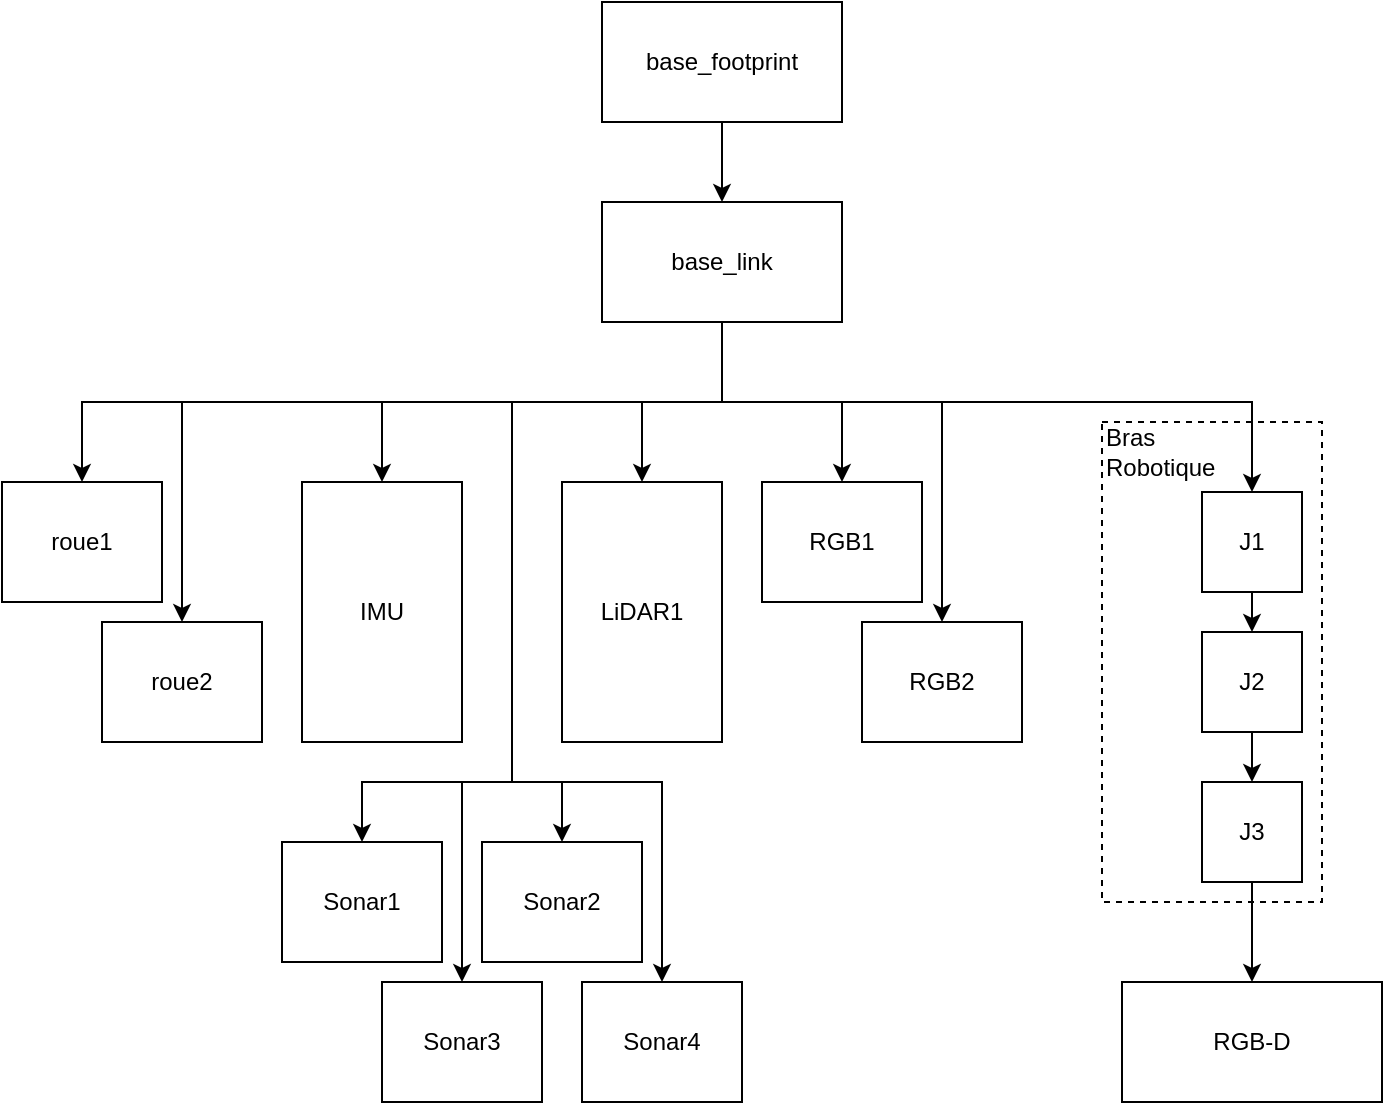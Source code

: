 <mxfile version="14.8.3" type="device"><diagram id="mxgckEkmSSJoufFjVqFJ" name="Page-1"><mxGraphModel dx="1355" dy="778" grid="1" gridSize="10" guides="1" tooltips="1" connect="1" arrows="1" fold="1" page="1" pageScale="1" pageWidth="850" pageHeight="1100" math="0" shadow="0"><root><mxCell id="0"/><mxCell id="1" parent="0"/><mxCell id="mMxKqhiSLTRqTdukBa-g-11" style="edgeStyle=orthogonalEdgeStyle;rounded=0;orthogonalLoop=1;jettySize=auto;html=1;entryX=0.5;entryY=0;entryDx=0;entryDy=0;" edge="1" parent="1" source="mMxKqhiSLTRqTdukBa-g-1" target="mMxKqhiSLTRqTdukBa-g-2"><mxGeometry relative="1" as="geometry"/></mxCell><mxCell id="mMxKqhiSLTRqTdukBa-g-1" value="base_footprint" style="rounded=0;whiteSpace=wrap;html=1;" vertex="1" parent="1"><mxGeometry x="350" y="40" width="120" height="60" as="geometry"/></mxCell><mxCell id="mMxKqhiSLTRqTdukBa-g-7" style="edgeStyle=orthogonalEdgeStyle;rounded=0;orthogonalLoop=1;jettySize=auto;html=1;entryX=0.5;entryY=0;entryDx=0;entryDy=0;exitX=0.5;exitY=1;exitDx=0;exitDy=0;" edge="1" parent="1" source="mMxKqhiSLTRqTdukBa-g-2" target="mMxKqhiSLTRqTdukBa-g-3"><mxGeometry relative="1" as="geometry"><Array as="points"><mxPoint x="410" y="240"/><mxPoint x="90" y="240"/></Array></mxGeometry></mxCell><mxCell id="mMxKqhiSLTRqTdukBa-g-8" style="edgeStyle=orthogonalEdgeStyle;rounded=0;orthogonalLoop=1;jettySize=auto;html=1;entryX=0.5;entryY=0;entryDx=0;entryDy=0;exitX=0.5;exitY=1;exitDx=0;exitDy=0;" edge="1" parent="1" source="mMxKqhiSLTRqTdukBa-g-2" target="mMxKqhiSLTRqTdukBa-g-6"><mxGeometry relative="1" as="geometry"><Array as="points"><mxPoint x="410" y="240"/><mxPoint x="140" y="240"/></Array></mxGeometry></mxCell><mxCell id="mMxKqhiSLTRqTdukBa-g-15" style="edgeStyle=orthogonalEdgeStyle;rounded=0;orthogonalLoop=1;jettySize=auto;html=1;exitX=0.5;exitY=1;exitDx=0;exitDy=0;entryX=0.5;entryY=0;entryDx=0;entryDy=0;" edge="1" parent="1" source="mMxKqhiSLTRqTdukBa-g-2" target="mMxKqhiSLTRqTdukBa-g-12"><mxGeometry relative="1" as="geometry"><Array as="points"><mxPoint x="410" y="240"/><mxPoint x="370" y="240"/></Array></mxGeometry></mxCell><mxCell id="mMxKqhiSLTRqTdukBa-g-21" style="edgeStyle=orthogonalEdgeStyle;rounded=0;orthogonalLoop=1;jettySize=auto;html=1;exitX=0.5;exitY=1;exitDx=0;exitDy=0;entryX=0.5;entryY=0;entryDx=0;entryDy=0;" edge="1" parent="1" source="mMxKqhiSLTRqTdukBa-g-2" target="mMxKqhiSLTRqTdukBa-g-17"><mxGeometry relative="1" as="geometry"><Array as="points"><mxPoint x="410" y="240"/><mxPoint x="305" y="240"/><mxPoint x="305" y="430"/><mxPoint x="230" y="430"/></Array></mxGeometry></mxCell><mxCell id="mMxKqhiSLTRqTdukBa-g-22" style="edgeStyle=orthogonalEdgeStyle;rounded=0;orthogonalLoop=1;jettySize=auto;html=1;exitX=0.5;exitY=1;exitDx=0;exitDy=0;entryX=0.5;entryY=0;entryDx=0;entryDy=0;" edge="1" parent="1" source="mMxKqhiSLTRqTdukBa-g-2" target="mMxKqhiSLTRqTdukBa-g-18"><mxGeometry relative="1" as="geometry"><Array as="points"><mxPoint x="410" y="240"/><mxPoint x="305" y="240"/><mxPoint x="305" y="430"/><mxPoint x="280" y="430"/></Array></mxGeometry></mxCell><mxCell id="mMxKqhiSLTRqTdukBa-g-23" style="edgeStyle=orthogonalEdgeStyle;rounded=0;orthogonalLoop=1;jettySize=auto;html=1;exitX=0.5;exitY=1;exitDx=0;exitDy=0;entryX=0.5;entryY=0;entryDx=0;entryDy=0;" edge="1" parent="1" source="mMxKqhiSLTRqTdukBa-g-2" target="mMxKqhiSLTRqTdukBa-g-19"><mxGeometry relative="1" as="geometry"><Array as="points"><mxPoint x="410" y="240"/><mxPoint x="305" y="240"/><mxPoint x="305" y="430"/><mxPoint x="330" y="430"/></Array></mxGeometry></mxCell><mxCell id="mMxKqhiSLTRqTdukBa-g-24" style="edgeStyle=orthogonalEdgeStyle;rounded=0;orthogonalLoop=1;jettySize=auto;html=1;exitX=0.5;exitY=1;exitDx=0;exitDy=0;entryX=0.5;entryY=0;entryDx=0;entryDy=0;" edge="1" parent="1" source="mMxKqhiSLTRqTdukBa-g-2" target="mMxKqhiSLTRqTdukBa-g-20"><mxGeometry relative="1" as="geometry"><Array as="points"><mxPoint x="410" y="240"/><mxPoint x="305" y="240"/><mxPoint x="305" y="430"/><mxPoint x="380" y="430"/></Array></mxGeometry></mxCell><mxCell id="mMxKqhiSLTRqTdukBa-g-26" style="edgeStyle=orthogonalEdgeStyle;rounded=0;orthogonalLoop=1;jettySize=auto;html=1;exitX=0.5;exitY=1;exitDx=0;exitDy=0;entryX=0.5;entryY=0;entryDx=0;entryDy=0;" edge="1" parent="1" source="mMxKqhiSLTRqTdukBa-g-2" target="mMxKqhiSLTRqTdukBa-g-25"><mxGeometry relative="1" as="geometry"/></mxCell><mxCell id="mMxKqhiSLTRqTdukBa-g-31" style="edgeStyle=orthogonalEdgeStyle;rounded=0;orthogonalLoop=1;jettySize=auto;html=1;exitX=0.5;exitY=1;exitDx=0;exitDy=0;" edge="1" parent="1" source="mMxKqhiSLTRqTdukBa-g-2" target="mMxKqhiSLTRqTdukBa-g-27"><mxGeometry relative="1" as="geometry"/></mxCell><mxCell id="mMxKqhiSLTRqTdukBa-g-32" style="edgeStyle=orthogonalEdgeStyle;rounded=0;orthogonalLoop=1;jettySize=auto;html=1;exitX=0.5;exitY=1;exitDx=0;exitDy=0;" edge="1" parent="1" source="mMxKqhiSLTRqTdukBa-g-2" target="mMxKqhiSLTRqTdukBa-g-28"><mxGeometry relative="1" as="geometry"><Array as="points"><mxPoint x="410" y="240"/><mxPoint x="520" y="240"/></Array></mxGeometry></mxCell><mxCell id="mMxKqhiSLTRqTdukBa-g-54" style="edgeStyle=orthogonalEdgeStyle;rounded=0;orthogonalLoop=1;jettySize=auto;html=1;exitX=0.5;exitY=1;exitDx=0;exitDy=0;entryX=0.5;entryY=0;entryDx=0;entryDy=0;" edge="1" parent="1" source="mMxKqhiSLTRqTdukBa-g-2" target="mMxKqhiSLTRqTdukBa-g-49"><mxGeometry relative="1" as="geometry"><Array as="points"><mxPoint x="410" y="240"/><mxPoint x="675" y="240"/></Array></mxGeometry></mxCell><mxCell id="mMxKqhiSLTRqTdukBa-g-2" value="base_link" style="rounded=0;whiteSpace=wrap;html=1;" vertex="1" parent="1"><mxGeometry x="350" y="140" width="120" height="60" as="geometry"/></mxCell><mxCell id="mMxKqhiSLTRqTdukBa-g-3" value="roue1" style="rounded=0;whiteSpace=wrap;html=1;" vertex="1" parent="1"><mxGeometry x="50" y="280" width="80" height="60" as="geometry"/></mxCell><mxCell id="mMxKqhiSLTRqTdukBa-g-6" value="roue2" style="rounded=0;whiteSpace=wrap;html=1;" vertex="1" parent="1"><mxGeometry x="100" y="350" width="80" height="60" as="geometry"/></mxCell><mxCell id="mMxKqhiSLTRqTdukBa-g-12" value="LiDAR1" style="rounded=0;whiteSpace=wrap;html=1;" vertex="1" parent="1"><mxGeometry x="330" y="280" width="80" height="130" as="geometry"/></mxCell><mxCell id="mMxKqhiSLTRqTdukBa-g-17" value="Sonar1" style="rounded=0;whiteSpace=wrap;html=1;" vertex="1" parent="1"><mxGeometry x="190" y="460" width="80" height="60" as="geometry"/></mxCell><mxCell id="mMxKqhiSLTRqTdukBa-g-18" value="Sonar3" style="rounded=0;whiteSpace=wrap;html=1;" vertex="1" parent="1"><mxGeometry x="240" y="530" width="80" height="60" as="geometry"/></mxCell><mxCell id="mMxKqhiSLTRqTdukBa-g-19" value="Sonar2" style="rounded=0;whiteSpace=wrap;html=1;" vertex="1" parent="1"><mxGeometry x="290" y="460" width="80" height="60" as="geometry"/></mxCell><mxCell id="mMxKqhiSLTRqTdukBa-g-20" value="Sonar4" style="rounded=0;whiteSpace=wrap;html=1;" vertex="1" parent="1"><mxGeometry x="340" y="530" width="80" height="60" as="geometry"/></mxCell><mxCell id="mMxKqhiSLTRqTdukBa-g-25" value="IMU" style="rounded=0;whiteSpace=wrap;html=1;" vertex="1" parent="1"><mxGeometry x="200" y="280" width="80" height="130" as="geometry"/></mxCell><mxCell id="mMxKqhiSLTRqTdukBa-g-27" value="RGB1" style="rounded=0;whiteSpace=wrap;html=1;" vertex="1" parent="1"><mxGeometry x="430" y="280" width="80" height="60" as="geometry"/></mxCell><mxCell id="mMxKqhiSLTRqTdukBa-g-28" value="RGB2" style="rounded=0;whiteSpace=wrap;html=1;" vertex="1" parent="1"><mxGeometry x="480" y="350" width="80" height="60" as="geometry"/></mxCell><mxCell id="mMxKqhiSLTRqTdukBa-g-52" style="edgeStyle=orthogonalEdgeStyle;rounded=0;orthogonalLoop=1;jettySize=auto;html=1;exitX=0.5;exitY=1;exitDx=0;exitDy=0;entryX=0.5;entryY=0;entryDx=0;entryDy=0;" edge="1" parent="1" source="mMxKqhiSLTRqTdukBa-g-49" target="mMxKqhiSLTRqTdukBa-g-51"><mxGeometry relative="1" as="geometry"/></mxCell><mxCell id="mMxKqhiSLTRqTdukBa-g-49" value="J1" style="rounded=0;whiteSpace=wrap;html=1;" vertex="1" parent="1"><mxGeometry x="650" y="285" width="50" height="50" as="geometry"/></mxCell><mxCell id="mMxKqhiSLTRqTdukBa-g-56" style="edgeStyle=orthogonalEdgeStyle;rounded=0;orthogonalLoop=1;jettySize=auto;html=1;exitX=0.5;exitY=1;exitDx=0;exitDy=0;entryX=0.5;entryY=0;entryDx=0;entryDy=0;" edge="1" parent="1" source="mMxKqhiSLTRqTdukBa-g-50" target="mMxKqhiSLTRqTdukBa-g-55"><mxGeometry relative="1" as="geometry"/></mxCell><mxCell id="mMxKqhiSLTRqTdukBa-g-50" value="J3" style="rounded=0;whiteSpace=wrap;html=1;" vertex="1" parent="1"><mxGeometry x="650" y="430" width="50" height="50" as="geometry"/></mxCell><mxCell id="mMxKqhiSLTRqTdukBa-g-53" style="edgeStyle=orthogonalEdgeStyle;rounded=0;orthogonalLoop=1;jettySize=auto;html=1;exitX=0.5;exitY=1;exitDx=0;exitDy=0;entryX=0.5;entryY=0;entryDx=0;entryDy=0;" edge="1" parent="1" source="mMxKqhiSLTRqTdukBa-g-51" target="mMxKqhiSLTRqTdukBa-g-50"><mxGeometry relative="1" as="geometry"/></mxCell><mxCell id="mMxKqhiSLTRqTdukBa-g-51" value="J2" style="rounded=0;whiteSpace=wrap;html=1;" vertex="1" parent="1"><mxGeometry x="650" y="355" width="50" height="50" as="geometry"/></mxCell><mxCell id="mMxKqhiSLTRqTdukBa-g-55" value="RGB-D" style="rounded=0;whiteSpace=wrap;html=1;" vertex="1" parent="1"><mxGeometry x="610" y="530" width="130" height="60" as="geometry"/></mxCell><mxCell id="mMxKqhiSLTRqTdukBa-g-57" value="" style="rounded=0;whiteSpace=wrap;html=1;fillColor=none;dashed=1;" vertex="1" parent="1"><mxGeometry x="600" y="250" width="110" height="240" as="geometry"/></mxCell><mxCell id="mMxKqhiSLTRqTdukBa-g-58" value="Bras&lt;br&gt;&lt;div&gt;&lt;span&gt;Robotique&lt;/span&gt;&lt;/div&gt;" style="text;html=1;strokeColor=none;fillColor=none;align=left;verticalAlign=middle;whiteSpace=wrap;rounded=0;dashed=1;" vertex="1" parent="1"><mxGeometry x="600" y="250" width="80" height="30" as="geometry"/></mxCell></root></mxGraphModel></diagram></mxfile>